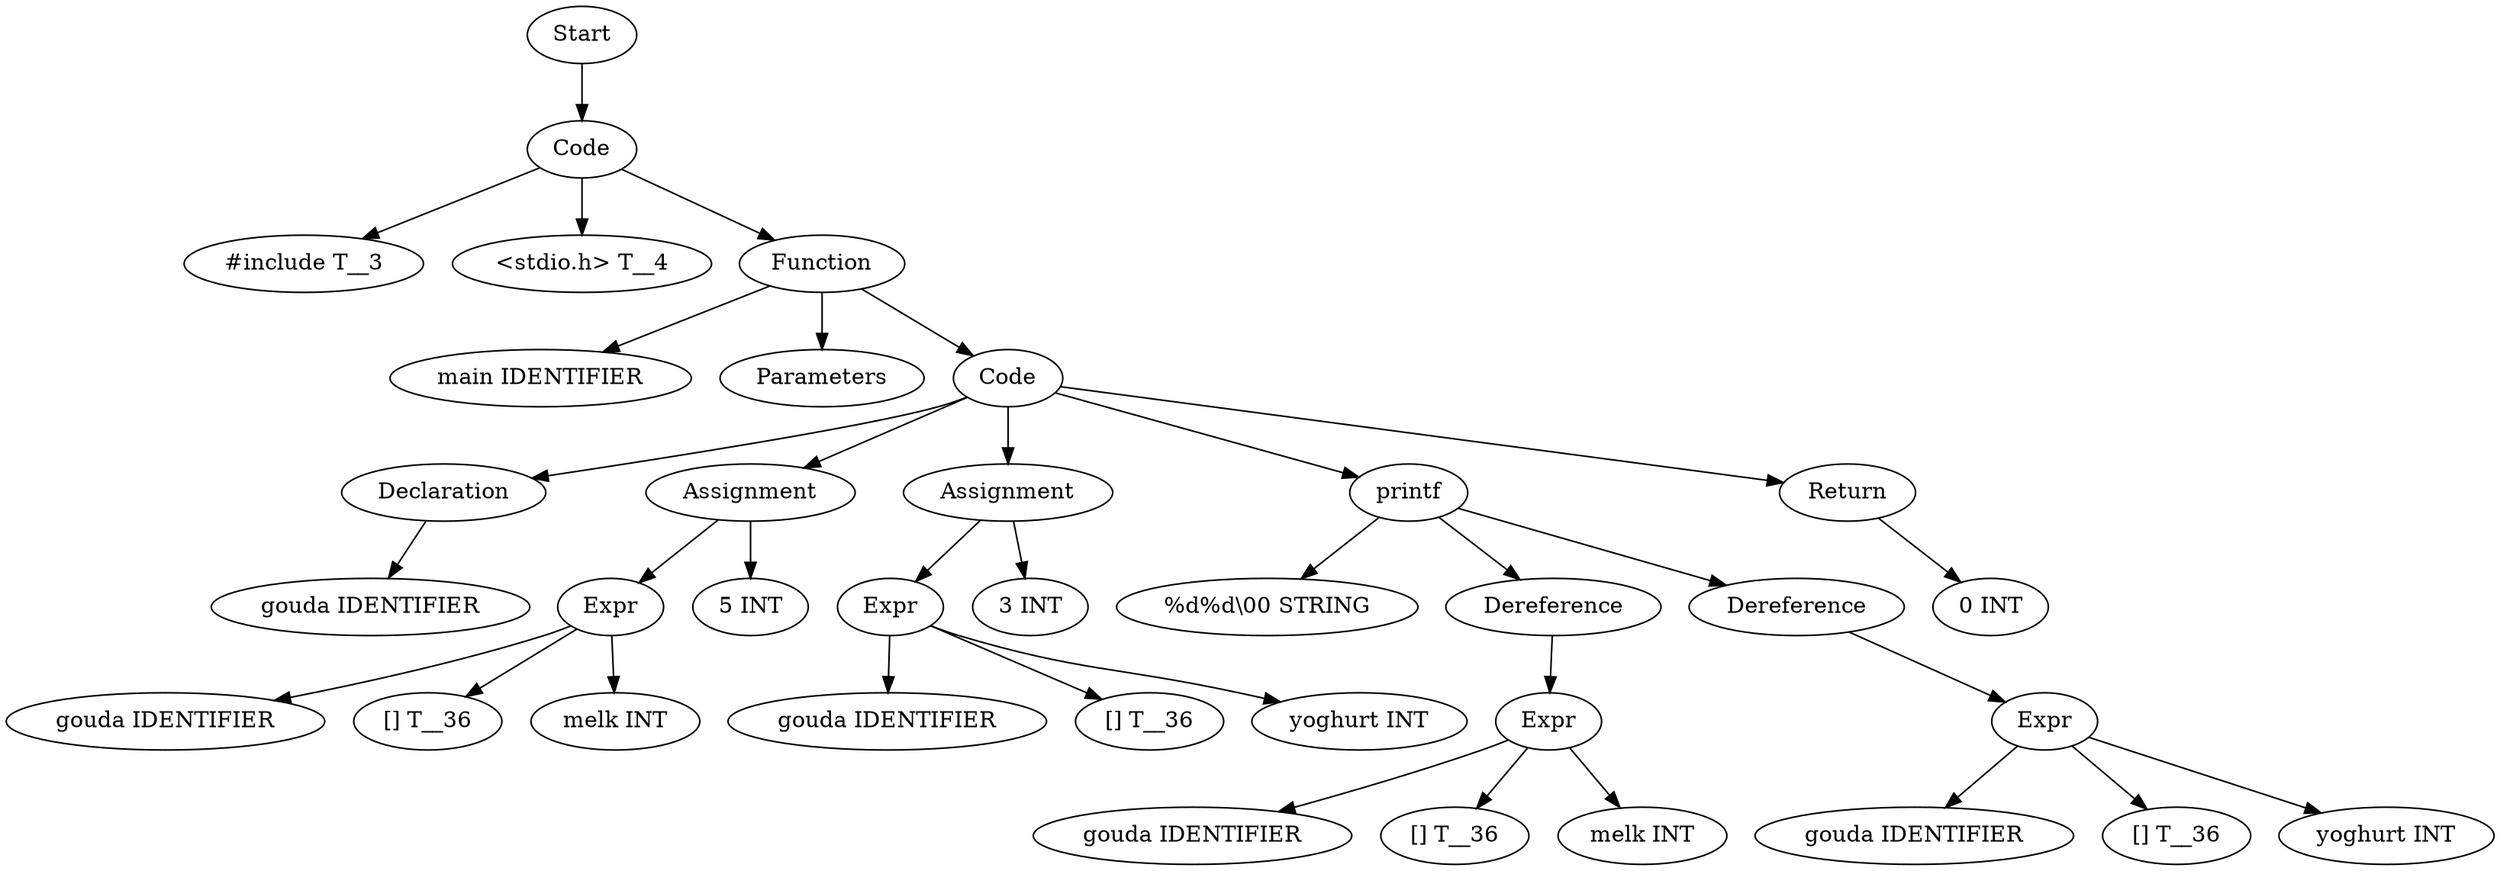 digraph AST {
  "139995272145712" [label="Start"];
  "139995272145712" -> "139995272148304";
  "139995272148304" [label="Code"];
  "139995272148304" -> "139995272148448";
  "139995272148304" -> "139995272148736";
  "139995272148304" -> "139995272149792";
  "139995272148448" [label="#include T__3"];
  "139995272148736" [label="<stdio.h> T__4"];
  "139995272149792" [label="Function"];
  "139995272149792" -> "139995272146000";
  "139995272149792" -> "139995272149696";
  "139995272149792" -> "139995272145328";
  "139995272146000" [label="main IDENTIFIER"];
  "139995272149696" [label="Parameters"];
  "139995272145328" [label="Code"];
  "139995272145328" -> "139995272147776";
  "139995272145328" -> "139995272143360";
  "139995272145328" -> "139995272135872";
  "139995272145328" -> "139995272137504";
  "139995272145328" -> "139995272147200";
  "139995272147776" [label="Declaration"];
  "139995272147776" -> "139995272148976";
  "139995272148976" [label="gouda IDENTIFIER"];
  "139995272143360" [label="Assignment"];
  "139995272143360" -> "139995272148112";
  "139995272143360" -> "139995272135152";
  "139995272148112" [label="Expr"];
  "139995272148112" -> "139995272149216";
  "139995272148112" -> "139995272142592";
  "139995272148112" -> "139995272150080";
  "139995272149216" [label="gouda IDENTIFIER"];
  "139995272142592" [label="[] T__36"];
  "139995272150080" [label="melk INT"];
  "139995272135152" [label="5 INT"];
  "139995272135872" [label="Assignment"];
  "139995272135872" -> "139995272141056";
  "139995272135872" -> "139995272146960";
  "139995272141056" [label="Expr"];
  "139995272141056" -> "139995272138464";
  "139995272141056" -> "139995272142544";
  "139995272141056" -> "139995272140048";
  "139995272138464" [label="gouda IDENTIFIER"];
  "139995272142544" [label="[] T__36"];
  "139995272140048" [label="yoghurt INT"];
  "139995272146960" [label="3 INT"];
  "139995272137504" [label="printf"];
  "139995272137504" -> "139995272147152";
  "139995272137504" -> "139995272148688";
  "139995272137504" -> "139995272148640";
  "139995272147152" [label="%d%d\\00 STRING"];
  "139995272148688" [label="Dereference"];
  "139995272148688" -> "139995272147056";
  "139995272147056" [label="Expr"];
  "139995272147056" -> "139995272146288";
  "139995272147056" -> "139995272149600";
  "139995272147056" -> "139995272134720";
  "139995272146288" [label="gouda IDENTIFIER"];
  "139995272149600" [label="[] T__36"];
  "139995272134720" [label="melk INT"];
  "139995272148640" [label="Dereference"];
  "139995272148640" -> "139995272145856";
  "139995272145856" [label="Expr"];
  "139995272145856" -> "139995272141344";
  "139995272145856" -> "139995272146048";
  "139995272145856" -> "139995272136928";
  "139995272141344" [label="gouda IDENTIFIER"];
  "139995272146048" [label="[] T__36"];
  "139995272136928" [label="yoghurt INT"];
  "139995272147200" [label="Return"];
  "139995272147200" -> "139995272149936";
  "139995272149936" [label="0 INT"];
}
